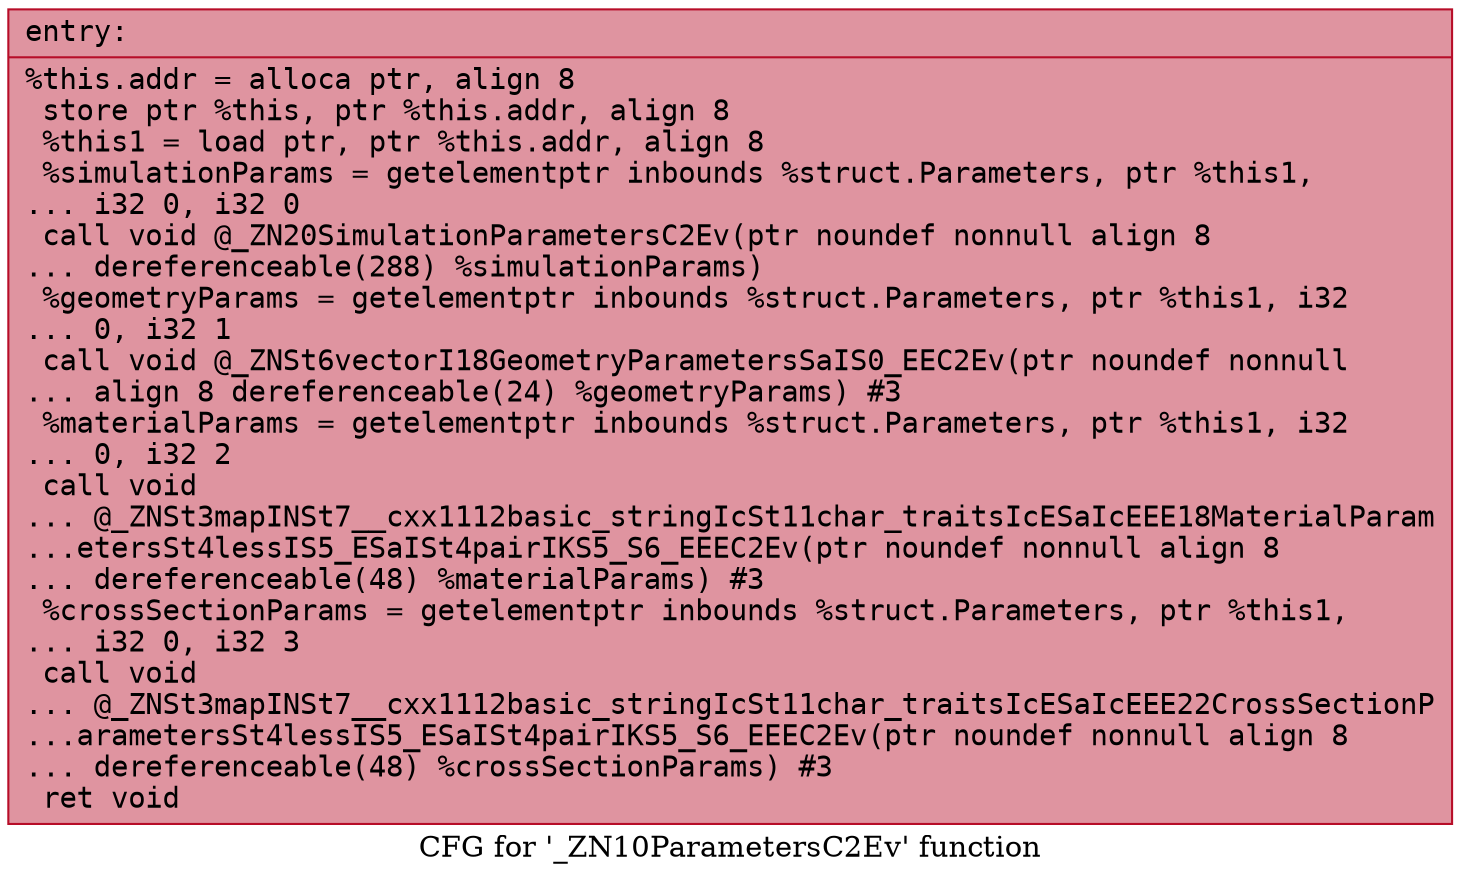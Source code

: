 digraph "CFG for '_ZN10ParametersC2Ev' function" {
	label="CFG for '_ZN10ParametersC2Ev' function";

	Node0x562c4e43db60 [shape=record,color="#b70d28ff", style=filled, fillcolor="#b70d2870" fontname="Courier",label="{entry:\l|  %this.addr = alloca ptr, align 8\l  store ptr %this, ptr %this.addr, align 8\l  %this1 = load ptr, ptr %this.addr, align 8\l  %simulationParams = getelementptr inbounds %struct.Parameters, ptr %this1,\l... i32 0, i32 0\l  call void @_ZN20SimulationParametersC2Ev(ptr noundef nonnull align 8\l... dereferenceable(288) %simulationParams)\l  %geometryParams = getelementptr inbounds %struct.Parameters, ptr %this1, i32\l... 0, i32 1\l  call void @_ZNSt6vectorI18GeometryParametersSaIS0_EEC2Ev(ptr noundef nonnull\l... align 8 dereferenceable(24) %geometryParams) #3\l  %materialParams = getelementptr inbounds %struct.Parameters, ptr %this1, i32\l... 0, i32 2\l  call void\l... @_ZNSt3mapINSt7__cxx1112basic_stringIcSt11char_traitsIcESaIcEEE18MaterialParam\l...etersSt4lessIS5_ESaISt4pairIKS5_S6_EEEC2Ev(ptr noundef nonnull align 8\l... dereferenceable(48) %materialParams) #3\l  %crossSectionParams = getelementptr inbounds %struct.Parameters, ptr %this1,\l... i32 0, i32 3\l  call void\l... @_ZNSt3mapINSt7__cxx1112basic_stringIcSt11char_traitsIcESaIcEEE22CrossSectionP\l...arametersSt4lessIS5_ESaISt4pairIKS5_S6_EEEC2Ev(ptr noundef nonnull align 8\l... dereferenceable(48) %crossSectionParams) #3\l  ret void\l}"];
}
